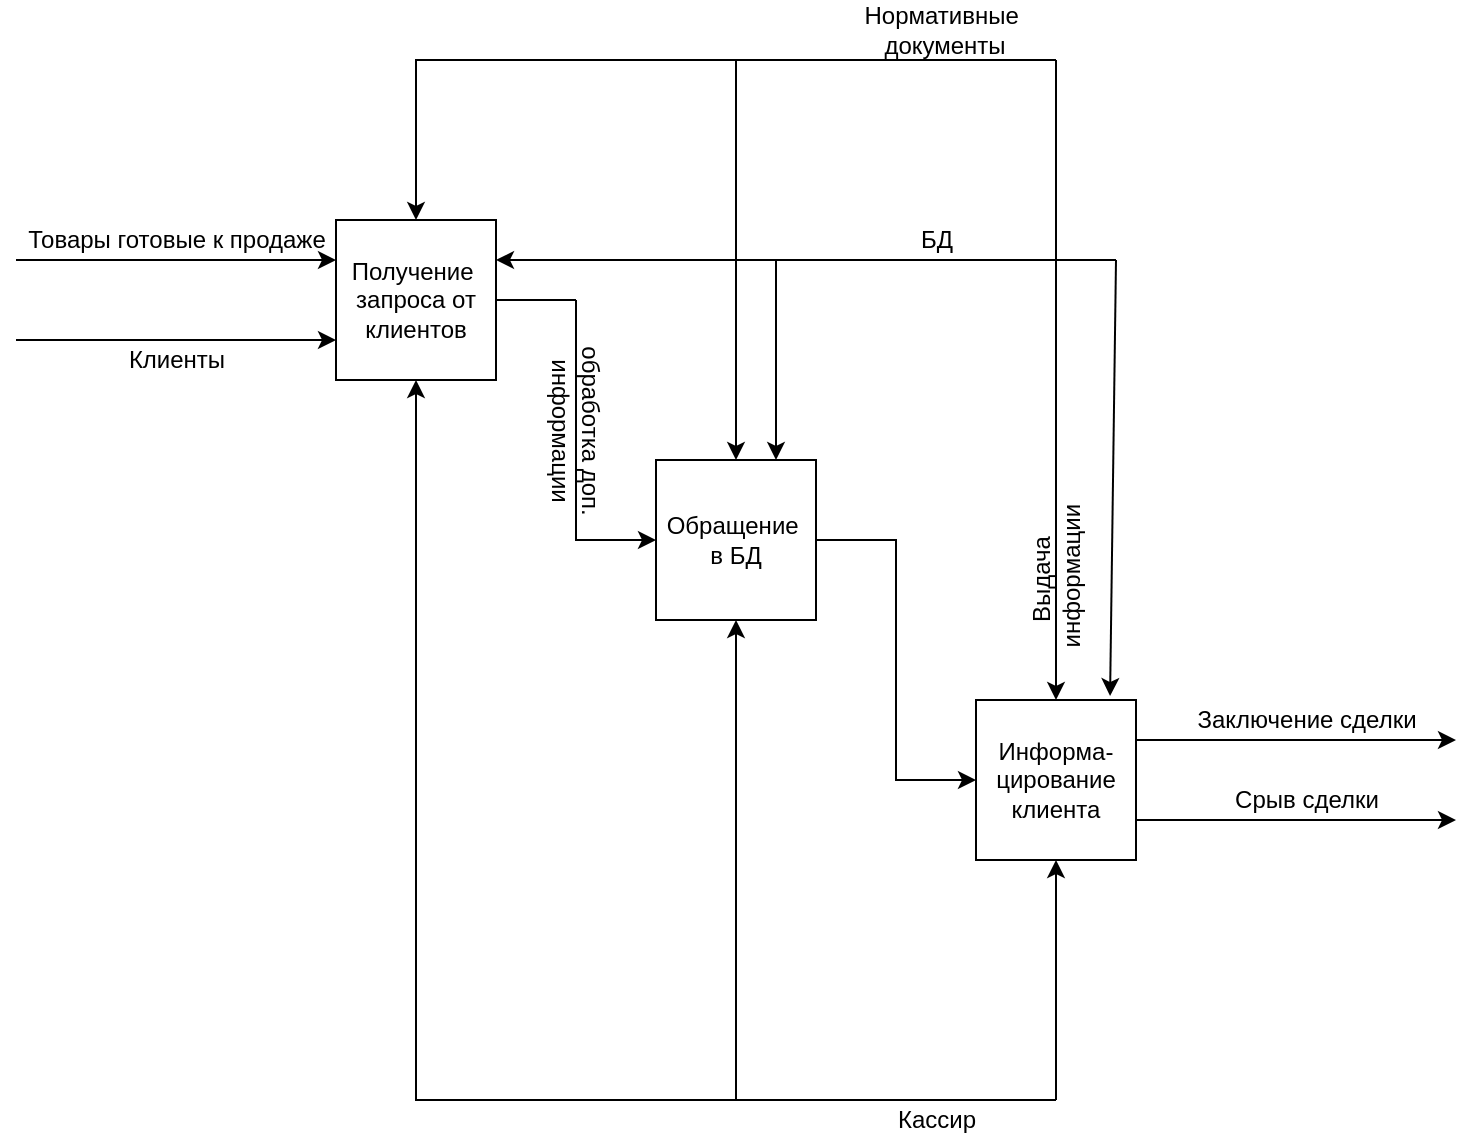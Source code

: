 <mxfile version="19.0.3" type="device"><diagram id="YBvvID0u-kZ7gavAHgqk" name="Страница 1"><mxGraphModel dx="2245" dy="857" grid="1" gridSize="10" guides="1" tooltips="1" connect="1" arrows="1" fold="1" page="1" pageScale="1" pageWidth="827" pageHeight="1169" math="0" shadow="0"><root><mxCell id="0"/><mxCell id="1" parent="0"/><mxCell id="iiIedOcTlp9vTKZhkkpt-1" value="Получение&amp;nbsp;&lt;br&gt;запроса от&lt;br&gt;клиентов" style="whiteSpace=wrap;html=1;aspect=fixed;" vertex="1" parent="1"><mxGeometry x="160" y="200" width="80" height="80" as="geometry"/></mxCell><mxCell id="iiIedOcTlp9vTKZhkkpt-2" value="Обращение&amp;nbsp;&lt;br&gt;в БД" style="whiteSpace=wrap;html=1;aspect=fixed;" vertex="1" parent="1"><mxGeometry x="320" y="320" width="80" height="80" as="geometry"/></mxCell><mxCell id="iiIedOcTlp9vTKZhkkpt-3" value="Информа-&lt;br&gt;цирование&lt;br&gt;клиента" style="whiteSpace=wrap;html=1;aspect=fixed;" vertex="1" parent="1"><mxGeometry x="480" y="440" width="80" height="80" as="geometry"/></mxCell><mxCell id="iiIedOcTlp9vTKZhkkpt-4" value="" style="endArrow=classic;html=1;rounded=0;entryX=0;entryY=0.5;entryDx=0;entryDy=0;exitX=1;exitY=0.5;exitDx=0;exitDy=0;startArrow=none;" edge="1" parent="1" source="iiIedOcTlp9vTKZhkkpt-5" target="iiIedOcTlp9vTKZhkkpt-2"><mxGeometry width="50" height="50" relative="1" as="geometry"><mxPoint x="230" y="270" as="sourcePoint"/><mxPoint x="280" y="220" as="targetPoint"/><Array as="points"><mxPoint x="280" y="240"/><mxPoint x="280" y="360"/></Array></mxGeometry></mxCell><mxCell id="iiIedOcTlp9vTKZhkkpt-5" value="обработка доп.&lt;br&gt;информации" style="text;html=1;align=center;verticalAlign=middle;resizable=0;points=[];autosize=1;strokeColor=none;fillColor=none;rotation=90;" vertex="1" parent="1"><mxGeometry x="230" y="290" width="100" height="30" as="geometry"/></mxCell><mxCell id="iiIedOcTlp9vTKZhkkpt-6" value="" style="endArrow=none;html=1;rounded=0;exitX=1;exitY=0.5;exitDx=0;exitDy=0;" edge="1" parent="1" source="iiIedOcTlp9vTKZhkkpt-1"><mxGeometry width="50" height="50" relative="1" as="geometry"><mxPoint x="240" y="240" as="sourcePoint"/><mxPoint x="280" y="240" as="targetPoint"/><Array as="points"/></mxGeometry></mxCell><mxCell id="iiIedOcTlp9vTKZhkkpt-7" value="" style="endArrow=classic;html=1;rounded=0;exitX=1;exitY=0.5;exitDx=0;exitDy=0;entryX=0;entryY=0.5;entryDx=0;entryDy=0;" edge="1" parent="1" source="iiIedOcTlp9vTKZhkkpt-2" target="iiIedOcTlp9vTKZhkkpt-3"><mxGeometry width="50" height="50" relative="1" as="geometry"><mxPoint x="400" y="390" as="sourcePoint"/><mxPoint x="480" y="360" as="targetPoint"/><Array as="points"><mxPoint x="440" y="360"/><mxPoint x="440" y="480"/></Array></mxGeometry></mxCell><mxCell id="iiIedOcTlp9vTKZhkkpt-8" value="" style="endArrow=classic;html=1;rounded=0;exitX=1;exitY=0.25;exitDx=0;exitDy=0;" edge="1" parent="1" source="iiIedOcTlp9vTKZhkkpt-3"><mxGeometry width="50" height="50" relative="1" as="geometry"><mxPoint x="560" y="500" as="sourcePoint"/><mxPoint x="720" y="460" as="targetPoint"/></mxGeometry></mxCell><mxCell id="iiIedOcTlp9vTKZhkkpt-9" value="" style="endArrow=classic;html=1;rounded=0;exitX=1;exitY=0.75;exitDx=0;exitDy=0;" edge="1" parent="1" source="iiIedOcTlp9vTKZhkkpt-3"><mxGeometry width="50" height="50" relative="1" as="geometry"><mxPoint x="560" y="530" as="sourcePoint"/><mxPoint x="720" y="500" as="targetPoint"/></mxGeometry></mxCell><mxCell id="iiIedOcTlp9vTKZhkkpt-10" value="Заключение сделки" style="text;html=1;align=center;verticalAlign=middle;resizable=0;points=[];autosize=1;strokeColor=none;fillColor=none;" vertex="1" parent="1"><mxGeometry x="580" y="440" width="130" height="20" as="geometry"/></mxCell><mxCell id="iiIedOcTlp9vTKZhkkpt-11" value="Срыв сделки" style="text;html=1;align=center;verticalAlign=middle;resizable=0;points=[];autosize=1;strokeColor=none;fillColor=none;" vertex="1" parent="1"><mxGeometry x="600" y="480" width="90" height="20" as="geometry"/></mxCell><mxCell id="iiIedOcTlp9vTKZhkkpt-12" value="" style="endArrow=classic;html=1;rounded=0;entryX=0.838;entryY=-0.025;entryDx=0;entryDy=0;entryPerimeter=0;" edge="1" parent="1" target="iiIedOcTlp9vTKZhkkpt-3"><mxGeometry width="50" height="50" relative="1" as="geometry"><mxPoint x="550" y="220" as="sourcePoint"/><mxPoint x="580" y="390" as="targetPoint"/></mxGeometry></mxCell><mxCell id="iiIedOcTlp9vTKZhkkpt-13" value="" style="endArrow=classic;html=1;rounded=0;entryX=1;entryY=0.25;entryDx=0;entryDy=0;" edge="1" parent="1" target="iiIedOcTlp9vTKZhkkpt-1"><mxGeometry width="50" height="50" relative="1" as="geometry"><mxPoint x="550" y="220" as="sourcePoint"/><mxPoint x="320" y="190" as="targetPoint"/></mxGeometry></mxCell><mxCell id="iiIedOcTlp9vTKZhkkpt-14" value="" style="endArrow=classic;html=1;rounded=0;entryX=0.5;entryY=0;entryDx=0;entryDy=0;" edge="1" parent="1" target="iiIedOcTlp9vTKZhkkpt-1"><mxGeometry width="50" height="50" relative="1" as="geometry"><mxPoint x="360" y="120" as="sourcePoint"/><mxPoint x="230" y="150" as="targetPoint"/><Array as="points"><mxPoint x="200" y="120"/></Array></mxGeometry></mxCell><mxCell id="iiIedOcTlp9vTKZhkkpt-15" value="" style="endArrow=classic;html=1;rounded=0;entryX=0.5;entryY=0;entryDx=0;entryDy=0;" edge="1" parent="1" target="iiIedOcTlp9vTKZhkkpt-2"><mxGeometry width="50" height="50" relative="1" as="geometry"><mxPoint x="520" y="120" as="sourcePoint"/><mxPoint x="390" y="270" as="targetPoint"/><Array as="points"><mxPoint x="360" y="120"/></Array></mxGeometry></mxCell><mxCell id="iiIedOcTlp9vTKZhkkpt-16" value="" style="endArrow=classic;html=1;rounded=0;entryX=0.5;entryY=0;entryDx=0;entryDy=0;startArrow=none;" edge="1" parent="1" source="iiIedOcTlp9vTKZhkkpt-20" target="iiIedOcTlp9vTKZhkkpt-3"><mxGeometry width="50" height="50" relative="1" as="geometry"><mxPoint x="520" y="120" as="sourcePoint"/><mxPoint x="540" y="390" as="targetPoint"/></mxGeometry></mxCell><mxCell id="iiIedOcTlp9vTKZhkkpt-17" value="Нормативные&amp;nbsp;&lt;br&gt;документы" style="text;html=1;align=center;verticalAlign=middle;resizable=0;points=[];autosize=1;strokeColor=none;fillColor=none;" vertex="1" parent="1"><mxGeometry x="414" y="90" width="100" height="30" as="geometry"/></mxCell><mxCell id="iiIedOcTlp9vTKZhkkpt-18" value="БД" style="text;html=1;align=center;verticalAlign=middle;resizable=0;points=[];autosize=1;strokeColor=none;fillColor=none;" vertex="1" parent="1"><mxGeometry x="445" y="200" width="30" height="20" as="geometry"/></mxCell><mxCell id="iiIedOcTlp9vTKZhkkpt-19" value="" style="endArrow=classic;html=1;rounded=0;entryX=0.75;entryY=0;entryDx=0;entryDy=0;" edge="1" parent="1" target="iiIedOcTlp9vTKZhkkpt-2"><mxGeometry width="50" height="50" relative="1" as="geometry"><mxPoint x="380" y="220" as="sourcePoint"/><mxPoint x="410" y="270" as="targetPoint"/></mxGeometry></mxCell><mxCell id="iiIedOcTlp9vTKZhkkpt-20" value="Выдача&lt;br&gt;&amp;nbsp;информации" style="text;html=1;align=center;verticalAlign=middle;resizable=0;points=[];autosize=1;strokeColor=none;fillColor=none;rotation=-90;" vertex="1" parent="1"><mxGeometry x="475" y="365" width="90" height="30" as="geometry"/></mxCell><mxCell id="iiIedOcTlp9vTKZhkkpt-21" value="" style="endArrow=none;html=1;rounded=0;" edge="1" parent="1"><mxGeometry width="50" height="50" relative="1" as="geometry"><mxPoint x="520" y="120" as="sourcePoint"/><mxPoint x="520" y="430" as="targetPoint"/></mxGeometry></mxCell><mxCell id="iiIedOcTlp9vTKZhkkpt-22" value="" style="endArrow=classic;html=1;rounded=0;entryX=0.5;entryY=1;entryDx=0;entryDy=0;" edge="1" parent="1" target="iiIedOcTlp9vTKZhkkpt-1"><mxGeometry width="50" height="50" relative="1" as="geometry"><mxPoint x="360" y="640" as="sourcePoint"/><mxPoint x="230" y="280" as="targetPoint"/><Array as="points"><mxPoint x="200" y="640"/></Array></mxGeometry></mxCell><mxCell id="iiIedOcTlp9vTKZhkkpt-23" value="" style="endArrow=classic;html=1;rounded=0;entryX=0.5;entryY=1;entryDx=0;entryDy=0;" edge="1" parent="1" target="iiIedOcTlp9vTKZhkkpt-2"><mxGeometry width="50" height="50" relative="1" as="geometry"><mxPoint x="520" y="640" as="sourcePoint"/><mxPoint x="390" y="400" as="targetPoint"/><Array as="points"><mxPoint x="360" y="640"/></Array></mxGeometry></mxCell><mxCell id="iiIedOcTlp9vTKZhkkpt-24" value="" style="endArrow=classic;html=1;rounded=0;entryX=0.5;entryY=1;entryDx=0;entryDy=0;" edge="1" parent="1" target="iiIedOcTlp9vTKZhkkpt-3"><mxGeometry width="50" height="50" relative="1" as="geometry"><mxPoint x="520" y="640" as="sourcePoint"/><mxPoint x="550" y="520" as="targetPoint"/></mxGeometry></mxCell><mxCell id="iiIedOcTlp9vTKZhkkpt-25" value="Кассир" style="text;html=1;align=center;verticalAlign=middle;resizable=0;points=[];autosize=1;strokeColor=none;fillColor=none;" vertex="1" parent="1"><mxGeometry x="435" y="640" width="50" height="20" as="geometry"/></mxCell><mxCell id="iiIedOcTlp9vTKZhkkpt-26" value="" style="endArrow=classic;html=1;rounded=0;entryX=0;entryY=0.25;entryDx=0;entryDy=0;" edge="1" parent="1" target="iiIedOcTlp9vTKZhkkpt-1"><mxGeometry width="50" height="50" relative="1" as="geometry"><mxPoint y="220" as="sourcePoint"/><mxPoint x="160" y="200" as="targetPoint"/></mxGeometry></mxCell><mxCell id="iiIedOcTlp9vTKZhkkpt-27" value="Товары готовые к продаже" style="text;html=1;align=center;verticalAlign=middle;resizable=0;points=[];autosize=1;strokeColor=none;fillColor=none;" vertex="1" parent="1"><mxGeometry y="200" width="160" height="20" as="geometry"/></mxCell><mxCell id="iiIedOcTlp9vTKZhkkpt-28" value="" style="endArrow=classic;html=1;rounded=0;entryX=0;entryY=0.75;entryDx=0;entryDy=0;" edge="1" parent="1" target="iiIedOcTlp9vTKZhkkpt-1"><mxGeometry width="50" height="50" relative="1" as="geometry"><mxPoint y="260" as="sourcePoint"/><mxPoint x="160" y="240" as="targetPoint"/></mxGeometry></mxCell><mxCell id="iiIedOcTlp9vTKZhkkpt-29" value="Клиенты" style="text;html=1;align=center;verticalAlign=middle;resizable=0;points=[];autosize=1;strokeColor=none;fillColor=none;" vertex="1" parent="1"><mxGeometry x="50" y="260" width="60" height="20" as="geometry"/></mxCell></root></mxGraphModel></diagram></mxfile>